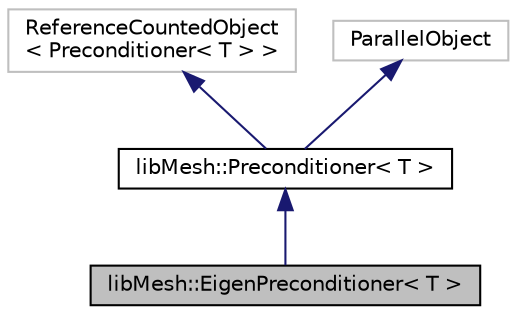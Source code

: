 digraph "libMesh::EigenPreconditioner&lt; T &gt;"
{
 // INTERACTIVE_SVG=YES
  edge [fontname="Helvetica",fontsize="10",labelfontname="Helvetica",labelfontsize="10"];
  node [fontname="Helvetica",fontsize="10",shape=record];
  Node1 [label="libMesh::EigenPreconditioner\< T \>",height=0.2,width=0.4,color="black", fillcolor="grey75", style="filled" fontcolor="black"];
  Node2 -> Node1 [dir="back",color="midnightblue",fontsize="10",style="solid",fontname="Helvetica"];
  Node2 [label="libMesh::Preconditioner\< T \>",height=0.2,width=0.4,color="black", fillcolor="white", style="filled",URL="$classlibMesh_1_1Preconditioner.html",tooltip="该类提供了一个统一的接口，用于预处理器。此基类可继承，以包装来自不同软件包（如 PETSc 或 Trilinos）的预处理器。 "];
  Node3 -> Node2 [dir="back",color="midnightblue",fontsize="10",style="solid",fontname="Helvetica"];
  Node3 [label="ReferenceCountedObject\l\< Preconditioner\< T \> \>",height=0.2,width=0.4,color="grey75", fillcolor="white", style="filled"];
  Node4 -> Node2 [dir="back",color="midnightblue",fontsize="10",style="solid",fontname="Helvetica"];
  Node4 [label="ParallelObject",height=0.2,width=0.4,color="grey75", fillcolor="white", style="filled"];
}
